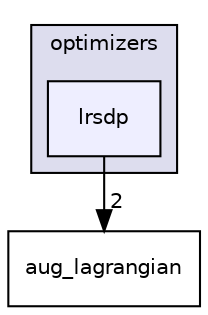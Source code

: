 digraph "src/mlpack/core/optimizers/lrsdp" {
  compound=true
  node [ fontsize="10", fontname="Helvetica"];
  edge [ labelfontsize="10", labelfontname="Helvetica"];
  subgraph clusterdir_becda7b54266400a4fb5aab8b420973e {
    graph [ bgcolor="#ddddee", pencolor="black", label="optimizers" fontname="Helvetica", fontsize="10", URL="dir_becda7b54266400a4fb5aab8b420973e.html"]
  dir_a19aa43fa36eab6969cdb946fd06e96f [shape=box, label="lrsdp", style="filled", fillcolor="#eeeeff", pencolor="black", URL="dir_a19aa43fa36eab6969cdb946fd06e96f.html"];
  }
  dir_c8df8996edc1870076bedbb0aeba2fd3 [shape=box label="aug_lagrangian" URL="dir_c8df8996edc1870076bedbb0aeba2fd3.html"];
  dir_a19aa43fa36eab6969cdb946fd06e96f->dir_c8df8996edc1870076bedbb0aeba2fd3 [headlabel="2", labeldistance=1.5 headhref="dir_000013_000011.html"];
}
